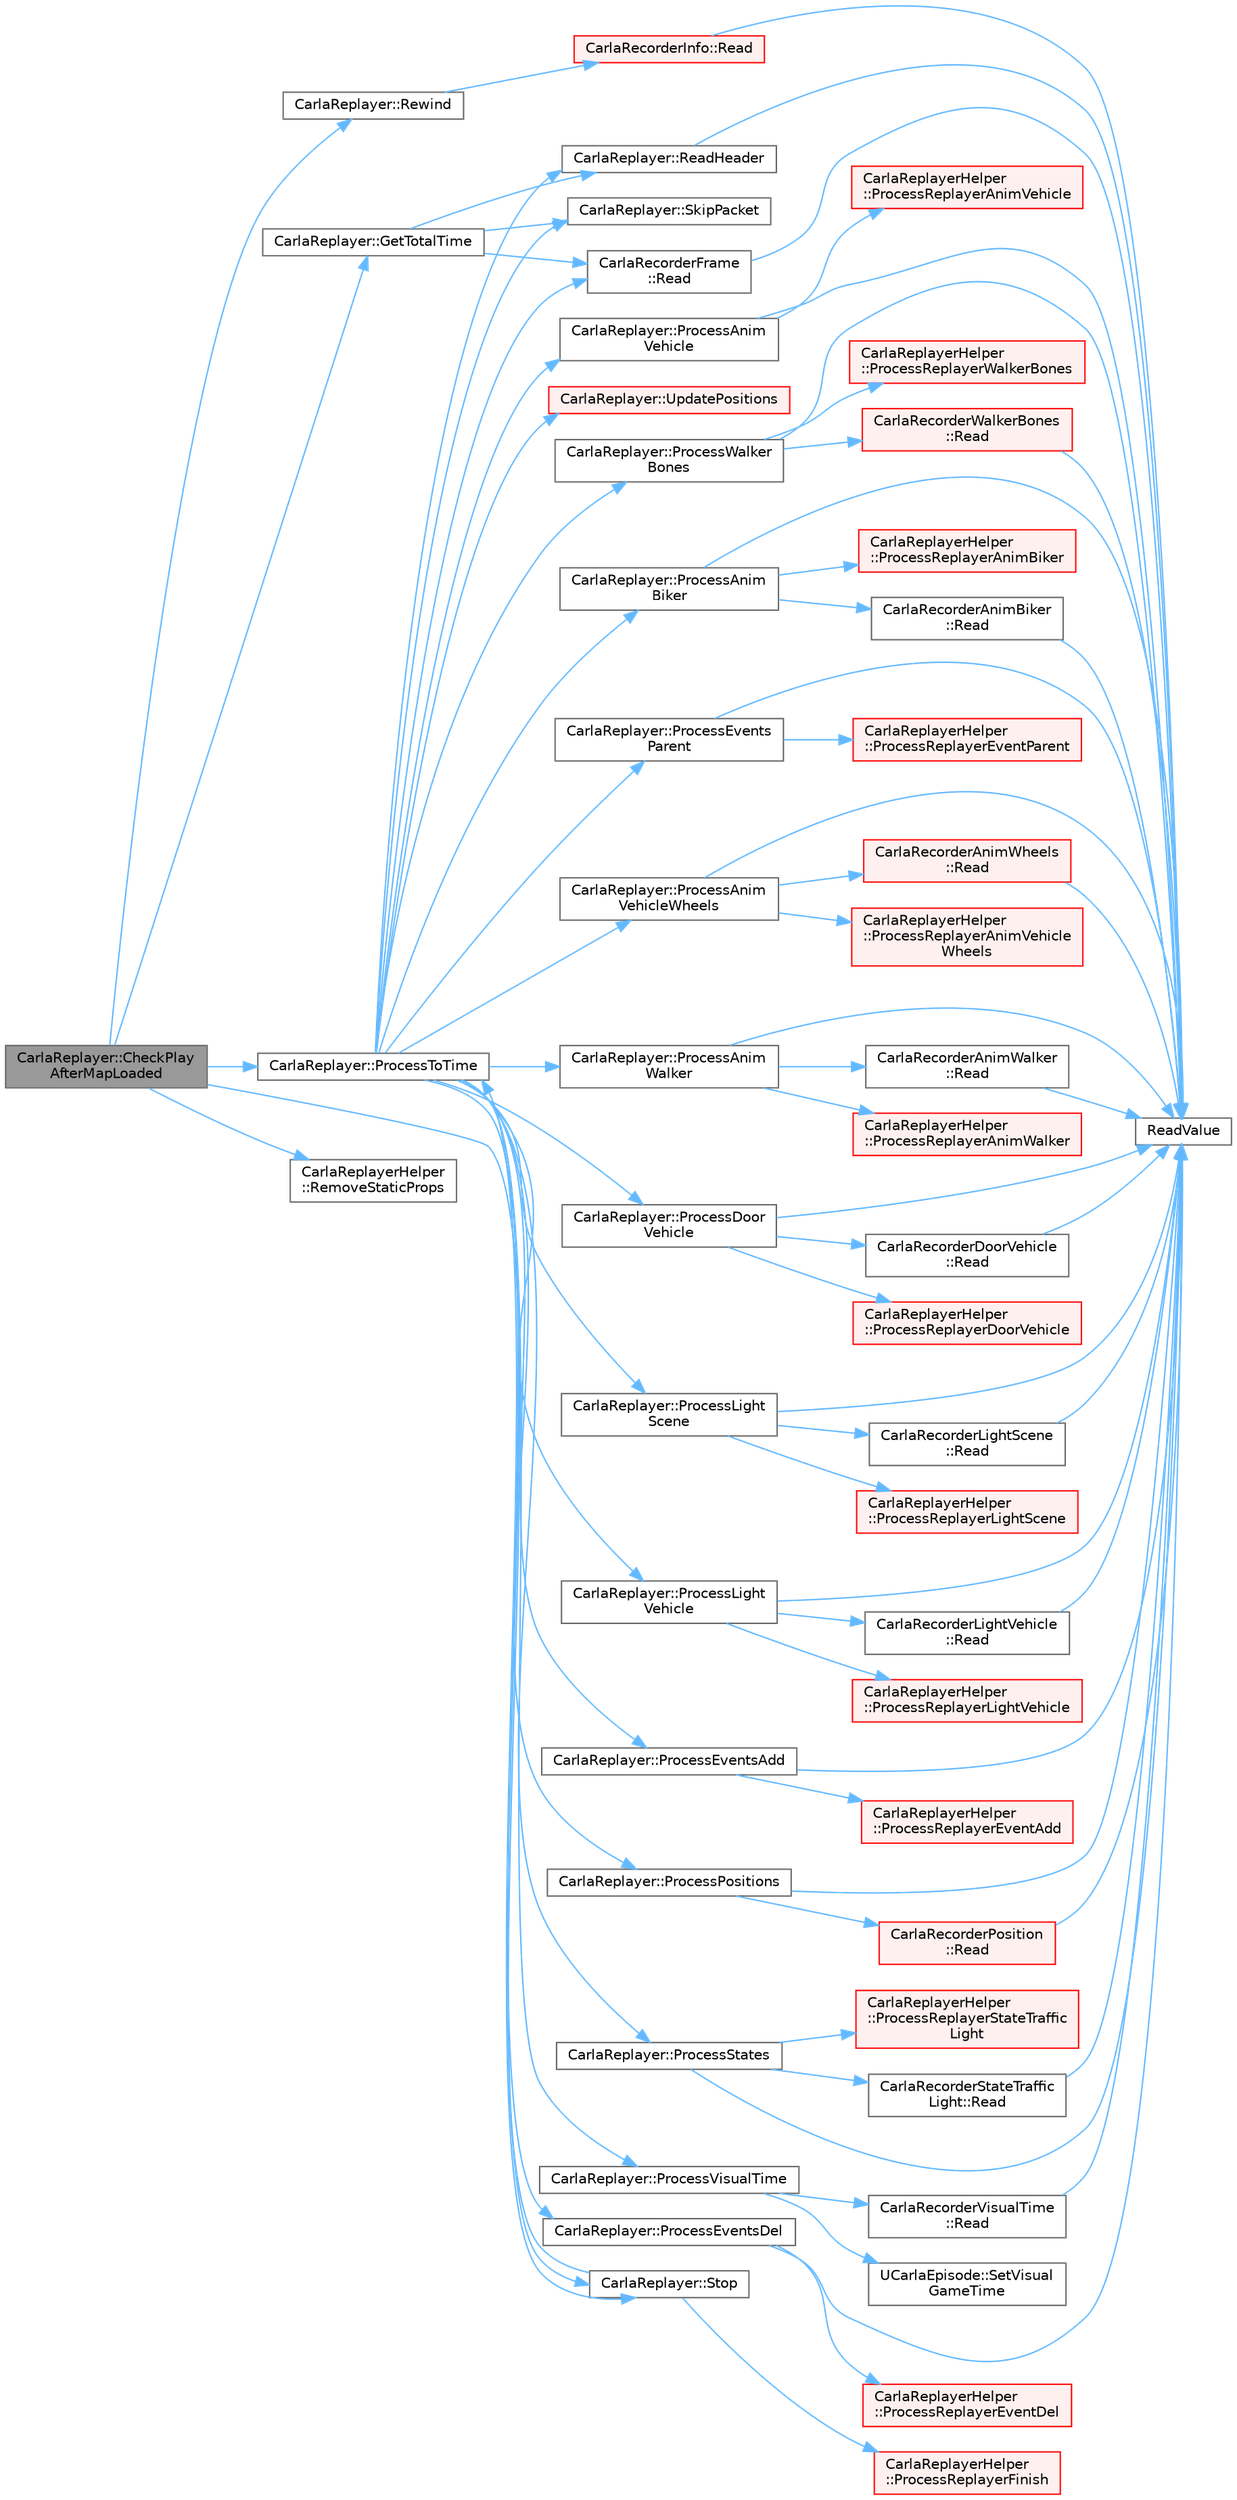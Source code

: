 digraph "CarlaReplayer::CheckPlayAfterMapLoaded"
{
 // INTERACTIVE_SVG=YES
 // LATEX_PDF_SIZE
  bgcolor="transparent";
  edge [fontname=Helvetica,fontsize=10,labelfontname=Helvetica,labelfontsize=10];
  node [fontname=Helvetica,fontsize=10,shape=box,height=0.2,width=0.4];
  rankdir="LR";
  Node1 [id="Node000001",label="CarlaReplayer::CheckPlay\lAfterMapLoaded",height=0.2,width=0.4,color="gray40", fillcolor="grey60", style="filled", fontcolor="black",tooltip=" "];
  Node1 -> Node2 [id="edge1_Node000001_Node000002",color="steelblue1",style="solid",tooltip=" "];
  Node2 [id="Node000002",label="CarlaReplayer::GetTotalTime",height=0.2,width=0.4,color="grey40", fillcolor="white", style="filled",URL="$dc/dc6/classCarlaReplayer.html#a324267de6b4818acf1d577d4e62f7a0e",tooltip=" "];
  Node2 -> Node3 [id="edge2_Node000002_Node000003",color="steelblue1",style="solid",tooltip=" "];
  Node3 [id="Node000003",label="CarlaRecorderFrame\l::Read",height=0.2,width=0.4,color="grey40", fillcolor="white", style="filled",URL="$d9/df8/structCarlaRecorderFrame.html#afd74875fdf10b396fc36c56ae1f89f0d",tooltip=" "];
  Node3 -> Node4 [id="edge3_Node000003_Node000004",color="steelblue1",style="solid",tooltip=" "];
  Node4 [id="Node000004",label="ReadValue",height=0.2,width=0.4,color="grey40", fillcolor="white", style="filled",URL="$d6/dd1/CarlaRecorderHelpers_8h.html#af7b2a7c287743d6b41ad64e8df3faa5f",tooltip=" "];
  Node2 -> Node5 [id="edge4_Node000002_Node000005",color="steelblue1",style="solid",tooltip=" "];
  Node5 [id="Node000005",label="CarlaReplayer::ReadHeader",height=0.2,width=0.4,color="grey40", fillcolor="white", style="filled",URL="$dc/dc6/classCarlaReplayer.html#a6aff6b42446e61dd5ea2efcd7fa93fb1",tooltip=" "];
  Node5 -> Node4 [id="edge5_Node000005_Node000004",color="steelblue1",style="solid",tooltip=" "];
  Node2 -> Node6 [id="edge6_Node000002_Node000006",color="steelblue1",style="solid",tooltip=" "];
  Node6 [id="Node000006",label="CarlaReplayer::SkipPacket",height=0.2,width=0.4,color="grey40", fillcolor="white", style="filled",URL="$dc/dc6/classCarlaReplayer.html#a02e158d388f249b418bf4935bfd831b4",tooltip=" "];
  Node1 -> Node7 [id="edge7_Node000001_Node000007",color="steelblue1",style="solid",tooltip=" "];
  Node7 [id="Node000007",label="CarlaReplayer::ProcessToTime",height=0.2,width=0.4,color="grey40", fillcolor="white", style="filled",URL="$dc/dc6/classCarlaReplayer.html#ae0a5643d88257bdceb9e12d5c33194cb",tooltip=" "];
  Node7 -> Node8 [id="edge8_Node000007_Node000008",color="steelblue1",style="solid",tooltip=" "];
  Node8 [id="Node000008",label="CarlaReplayer::ProcessAnim\lBiker",height=0.2,width=0.4,color="grey40", fillcolor="white", style="filled",URL="$dc/dc6/classCarlaReplayer.html#ab8f3012d1c7810dedfaaedacd0e1e601",tooltip=" "];
  Node8 -> Node9 [id="edge9_Node000008_Node000009",color="steelblue1",style="solid",tooltip=" "];
  Node9 [id="Node000009",label="CarlaReplayerHelper\l::ProcessReplayerAnimBiker",height=0.2,width=0.4,color="red", fillcolor="#FFF0F0", style="filled",URL="$d8/d27/classCarlaReplayerHelper.html#ad8e81827bbe00c12346a4ab20adf6900",tooltip=" "];
  Node8 -> Node14 [id="edge10_Node000008_Node000014",color="steelblue1",style="solid",tooltip=" "];
  Node14 [id="Node000014",label="CarlaRecorderAnimBiker\l::Read",height=0.2,width=0.4,color="grey40", fillcolor="white", style="filled",URL="$db/d9f/structCarlaRecorderAnimBiker.html#a53a0fca1da840cad5c7301943a0fc6b3",tooltip=" "];
  Node14 -> Node4 [id="edge11_Node000014_Node000004",color="steelblue1",style="solid",tooltip=" "];
  Node8 -> Node4 [id="edge12_Node000008_Node000004",color="steelblue1",style="solid",tooltip=" "];
  Node7 -> Node15 [id="edge13_Node000007_Node000015",color="steelblue1",style="solid",tooltip=" "];
  Node15 [id="Node000015",label="CarlaReplayer::ProcessAnim\lVehicle",height=0.2,width=0.4,color="grey40", fillcolor="white", style="filled",URL="$dc/dc6/classCarlaReplayer.html#a3e7f6d573e365e8286fff2d364508898",tooltip=" "];
  Node15 -> Node16 [id="edge14_Node000015_Node000016",color="steelblue1",style="solid",tooltip=" "];
  Node16 [id="Node000016",label="CarlaReplayerHelper\l::ProcessReplayerAnimVehicle",height=0.2,width=0.4,color="red", fillcolor="#FFF0F0", style="filled",URL="$d8/d27/classCarlaReplayerHelper.html#a9ca2608313382327528bcc20642b44e2",tooltip=" "];
  Node15 -> Node4 [id="edge15_Node000015_Node000004",color="steelblue1",style="solid",tooltip=" "];
  Node7 -> Node18 [id="edge16_Node000007_Node000018",color="steelblue1",style="solid",tooltip=" "];
  Node18 [id="Node000018",label="CarlaReplayer::ProcessAnim\lVehicleWheels",height=0.2,width=0.4,color="grey40", fillcolor="white", style="filled",URL="$dc/dc6/classCarlaReplayer.html#a36173bcde3a636cea162c3570c66b849",tooltip=" "];
  Node18 -> Node19 [id="edge17_Node000018_Node000019",color="steelblue1",style="solid",tooltip=" "];
  Node19 [id="Node000019",label="CarlaReplayerHelper\l::ProcessReplayerAnimVehicle\lWheels",height=0.2,width=0.4,color="red", fillcolor="#FFF0F0", style="filled",URL="$d8/d27/classCarlaReplayerHelper.html#a37a1a54d50ed4cbe1a5490d28f5bf7b7",tooltip=" "];
  Node18 -> Node21 [id="edge18_Node000018_Node000021",color="steelblue1",style="solid",tooltip=" "];
  Node21 [id="Node000021",label="CarlaRecorderAnimWheels\l::Read",height=0.2,width=0.4,color="red", fillcolor="#FFF0F0", style="filled",URL="$d0/de7/structCarlaRecorderAnimWheels.html#a7793613d2c258bbc41ba55a91224d7ec",tooltip=" "];
  Node21 -> Node4 [id="edge19_Node000021_Node000004",color="steelblue1",style="solid",tooltip=" "];
  Node18 -> Node4 [id="edge20_Node000018_Node000004",color="steelblue1",style="solid",tooltip=" "];
  Node7 -> Node23 [id="edge21_Node000007_Node000023",color="steelblue1",style="solid",tooltip=" "];
  Node23 [id="Node000023",label="CarlaReplayer::ProcessAnim\lWalker",height=0.2,width=0.4,color="grey40", fillcolor="white", style="filled",URL="$dc/dc6/classCarlaReplayer.html#aaea1d59cb968cbf79045a141601195d5",tooltip=" "];
  Node23 -> Node24 [id="edge22_Node000023_Node000024",color="steelblue1",style="solid",tooltip=" "];
  Node24 [id="Node000024",label="CarlaReplayerHelper\l::ProcessReplayerAnimWalker",height=0.2,width=0.4,color="red", fillcolor="#FFF0F0", style="filled",URL="$d8/d27/classCarlaReplayerHelper.html#a72d043cce18bb3b17ecbe787b7770b8d",tooltip=" "];
  Node23 -> Node27 [id="edge23_Node000023_Node000027",color="steelblue1",style="solid",tooltip=" "];
  Node27 [id="Node000027",label="CarlaRecorderAnimWalker\l::Read",height=0.2,width=0.4,color="grey40", fillcolor="white", style="filled",URL="$dc/dc8/structCarlaRecorderAnimWalker.html#ada7cbd06da99ac72a8c43ee523f74659",tooltip=" "];
  Node27 -> Node4 [id="edge24_Node000027_Node000004",color="steelblue1",style="solid",tooltip=" "];
  Node23 -> Node4 [id="edge25_Node000023_Node000004",color="steelblue1",style="solid",tooltip=" "];
  Node7 -> Node28 [id="edge26_Node000007_Node000028",color="steelblue1",style="solid",tooltip=" "];
  Node28 [id="Node000028",label="CarlaReplayer::ProcessDoor\lVehicle",height=0.2,width=0.4,color="grey40", fillcolor="white", style="filled",URL="$dc/dc6/classCarlaReplayer.html#a071af99588aa50267f1dffb275811397",tooltip=" "];
  Node28 -> Node29 [id="edge27_Node000028_Node000029",color="steelblue1",style="solid",tooltip=" "];
  Node29 [id="Node000029",label="CarlaReplayerHelper\l::ProcessReplayerDoorVehicle",height=0.2,width=0.4,color="red", fillcolor="#FFF0F0", style="filled",URL="$d8/d27/classCarlaReplayerHelper.html#a716a5cb1f1f6b65f5953407da4b9bb1a",tooltip=" "];
  Node28 -> Node30 [id="edge28_Node000028_Node000030",color="steelblue1",style="solid",tooltip=" "];
  Node30 [id="Node000030",label="CarlaRecorderDoorVehicle\l::Read",height=0.2,width=0.4,color="grey40", fillcolor="white", style="filled",URL="$dd/d8d/structCarlaRecorderDoorVehicle.html#aa9392010b8d18ea30dbfd97dd6359f64",tooltip=" "];
  Node30 -> Node4 [id="edge29_Node000030_Node000004",color="steelblue1",style="solid",tooltip=" "];
  Node28 -> Node4 [id="edge30_Node000028_Node000004",color="steelblue1",style="solid",tooltip=" "];
  Node7 -> Node31 [id="edge31_Node000007_Node000031",color="steelblue1",style="solid",tooltip=" "];
  Node31 [id="Node000031",label="CarlaReplayer::ProcessEventsAdd",height=0.2,width=0.4,color="grey40", fillcolor="white", style="filled",URL="$dc/dc6/classCarlaReplayer.html#a929a7a4c79086339485caba9f6562c8e",tooltip=" "];
  Node31 -> Node32 [id="edge32_Node000031_Node000032",color="steelblue1",style="solid",tooltip=" "];
  Node32 [id="Node000032",label="CarlaReplayerHelper\l::ProcessReplayerEventAdd",height=0.2,width=0.4,color="red", fillcolor="#FFF0F0", style="filled",URL="$d8/d27/classCarlaReplayerHelper.html#ad2578fb20f971e6e27bd1895d8884e6d",tooltip=" "];
  Node31 -> Node4 [id="edge33_Node000031_Node000004",color="steelblue1",style="solid",tooltip=" "];
  Node7 -> Node128 [id="edge34_Node000007_Node000128",color="steelblue1",style="solid",tooltip=" "];
  Node128 [id="Node000128",label="CarlaReplayer::ProcessEventsDel",height=0.2,width=0.4,color="grey40", fillcolor="white", style="filled",URL="$dc/dc6/classCarlaReplayer.html#a0281a0aff5b8977886de1709482309f9",tooltip=" "];
  Node128 -> Node129 [id="edge35_Node000128_Node000129",color="steelblue1",style="solid",tooltip=" "];
  Node129 [id="Node000129",label="CarlaReplayerHelper\l::ProcessReplayerEventDel",height=0.2,width=0.4,color="red", fillcolor="#FFF0F0", style="filled",URL="$d8/d27/classCarlaReplayerHelper.html#abcc9194d40ec6cbbc3224f704d3c57d0",tooltip=" "];
  Node128 -> Node4 [id="edge36_Node000128_Node000004",color="steelblue1",style="solid",tooltip=" "];
  Node7 -> Node131 [id="edge37_Node000007_Node000131",color="steelblue1",style="solid",tooltip=" "];
  Node131 [id="Node000131",label="CarlaReplayer::ProcessEvents\lParent",height=0.2,width=0.4,color="grey40", fillcolor="white", style="filled",URL="$dc/dc6/classCarlaReplayer.html#a5ed2b19174f18dd9bcd55c289f106719",tooltip=" "];
  Node131 -> Node132 [id="edge38_Node000131_Node000132",color="steelblue1",style="solid",tooltip=" "];
  Node132 [id="Node000132",label="CarlaReplayerHelper\l::ProcessReplayerEventParent",height=0.2,width=0.4,color="red", fillcolor="#FFF0F0", style="filled",URL="$d8/d27/classCarlaReplayerHelper.html#a900d23c789ab8d07489d1d817fa5edab",tooltip=" "];
  Node131 -> Node4 [id="edge39_Node000131_Node000004",color="steelblue1",style="solid",tooltip=" "];
  Node7 -> Node141 [id="edge40_Node000007_Node000141",color="steelblue1",style="solid",tooltip=" "];
  Node141 [id="Node000141",label="CarlaReplayer::ProcessLight\lScene",height=0.2,width=0.4,color="grey40", fillcolor="white", style="filled",URL="$dc/dc6/classCarlaReplayer.html#ac49243de822059c6b5560d438882a171",tooltip=" "];
  Node141 -> Node142 [id="edge41_Node000141_Node000142",color="steelblue1",style="solid",tooltip=" "];
  Node142 [id="Node000142",label="CarlaReplayerHelper\l::ProcessReplayerLightScene",height=0.2,width=0.4,color="red", fillcolor="#FFF0F0", style="filled",URL="$d8/d27/classCarlaReplayerHelper.html#a65d184d97fb0c630fc8b225606d680b3",tooltip=" "];
  Node141 -> Node144 [id="edge42_Node000141_Node000144",color="steelblue1",style="solid",tooltip=" "];
  Node144 [id="Node000144",label="CarlaRecorderLightScene\l::Read",height=0.2,width=0.4,color="grey40", fillcolor="white", style="filled",URL="$d0/db0/structCarlaRecorderLightScene.html#a72374de78e6f5eb1ad6046fdd036fbbb",tooltip=" "];
  Node144 -> Node4 [id="edge43_Node000144_Node000004",color="steelblue1",style="solid",tooltip=" "];
  Node141 -> Node4 [id="edge44_Node000141_Node000004",color="steelblue1",style="solid",tooltip=" "];
  Node7 -> Node145 [id="edge45_Node000007_Node000145",color="steelblue1",style="solid",tooltip=" "];
  Node145 [id="Node000145",label="CarlaReplayer::ProcessLight\lVehicle",height=0.2,width=0.4,color="grey40", fillcolor="white", style="filled",URL="$dc/dc6/classCarlaReplayer.html#a2c4b8d27ebb7bbb0b5e9582182868f71",tooltip=" "];
  Node145 -> Node146 [id="edge46_Node000145_Node000146",color="steelblue1",style="solid",tooltip=" "];
  Node146 [id="Node000146",label="CarlaReplayerHelper\l::ProcessReplayerLightVehicle",height=0.2,width=0.4,color="red", fillcolor="#FFF0F0", style="filled",URL="$d8/d27/classCarlaReplayerHelper.html#ac4f148a536aeeee779806e1a55882d9b",tooltip=" "];
  Node145 -> Node148 [id="edge47_Node000145_Node000148",color="steelblue1",style="solid",tooltip=" "];
  Node148 [id="Node000148",label="CarlaRecorderLightVehicle\l::Read",height=0.2,width=0.4,color="grey40", fillcolor="white", style="filled",URL="$d8/d3b/structCarlaRecorderLightVehicle.html#a996c803972043adbac25d4a54b2de1c6",tooltip=" "];
  Node148 -> Node4 [id="edge48_Node000148_Node000004",color="steelblue1",style="solid",tooltip=" "];
  Node145 -> Node4 [id="edge49_Node000145_Node000004",color="steelblue1",style="solid",tooltip=" "];
  Node7 -> Node149 [id="edge50_Node000007_Node000149",color="steelblue1",style="solid",tooltip=" "];
  Node149 [id="Node000149",label="CarlaReplayer::ProcessPositions",height=0.2,width=0.4,color="grey40", fillcolor="white", style="filled",URL="$dc/dc6/classCarlaReplayer.html#a5541e07e46c1aa34571834f7bcceb243",tooltip=" "];
  Node149 -> Node150 [id="edge51_Node000149_Node000150",color="steelblue1",style="solid",tooltip=" "];
  Node150 [id="Node000150",label="CarlaRecorderPosition\l::Read",height=0.2,width=0.4,color="red", fillcolor="#FFF0F0", style="filled",URL="$d3/d16/structCarlaRecorderPosition.html#a6c79bda342359f98692c9127e6153408",tooltip=" "];
  Node150 -> Node4 [id="edge52_Node000150_Node000004",color="steelblue1",style="solid",tooltip=" "];
  Node149 -> Node4 [id="edge53_Node000149_Node000004",color="steelblue1",style="solid",tooltip=" "];
  Node7 -> Node152 [id="edge54_Node000007_Node000152",color="steelblue1",style="solid",tooltip=" "];
  Node152 [id="Node000152",label="CarlaReplayer::ProcessStates",height=0.2,width=0.4,color="grey40", fillcolor="white", style="filled",URL="$dc/dc6/classCarlaReplayer.html#ab08c55b108e85bf05346d2154bc0d0f2",tooltip=" "];
  Node152 -> Node153 [id="edge55_Node000152_Node000153",color="steelblue1",style="solid",tooltip=" "];
  Node153 [id="Node000153",label="CarlaReplayerHelper\l::ProcessReplayerStateTraffic\lLight",height=0.2,width=0.4,color="red", fillcolor="#FFF0F0", style="filled",URL="$d8/d27/classCarlaReplayerHelper.html#a80ef95d31da7de45f4ecddede9f575d6",tooltip=" "];
  Node152 -> Node159 [id="edge56_Node000152_Node000159",color="steelblue1",style="solid",tooltip=" "];
  Node159 [id="Node000159",label="CarlaRecorderStateTraffic\lLight::Read",height=0.2,width=0.4,color="grey40", fillcolor="white", style="filled",URL="$d1/dc9/structCarlaRecorderStateTrafficLight.html#a7e9c98ee0b0c433eab79e33dd4ad8391",tooltip=" "];
  Node159 -> Node4 [id="edge57_Node000159_Node000004",color="steelblue1",style="solid",tooltip=" "];
  Node152 -> Node4 [id="edge58_Node000152_Node000004",color="steelblue1",style="solid",tooltip=" "];
  Node7 -> Node160 [id="edge59_Node000007_Node000160",color="steelblue1",style="solid",tooltip=" "];
  Node160 [id="Node000160",label="CarlaReplayer::ProcessVisualTime",height=0.2,width=0.4,color="grey40", fillcolor="white", style="filled",URL="$dc/dc6/classCarlaReplayer.html#a1fb8c12c1bfb107498e893b9ed61de29",tooltip=" "];
  Node160 -> Node161 [id="edge60_Node000160_Node000161",color="steelblue1",style="solid",tooltip=" "];
  Node161 [id="Node000161",label="CarlaRecorderVisualTime\l::Read",height=0.2,width=0.4,color="grey40", fillcolor="white", style="filled",URL="$d0/d56/structCarlaRecorderVisualTime.html#a23bbe58c25474f390ecd28f8fcbd151d",tooltip=" "];
  Node161 -> Node4 [id="edge61_Node000161_Node000004",color="steelblue1",style="solid",tooltip=" "];
  Node160 -> Node162 [id="edge62_Node000160_Node000162",color="steelblue1",style="solid",tooltip=" "];
  Node162 [id="Node000162",label="UCarlaEpisode::SetVisual\lGameTime",height=0.2,width=0.4,color="grey40", fillcolor="white", style="filled",URL="$dc/d84/classUCarlaEpisode.html#acb134b660abeb860ba1b7986e61c802a",tooltip=" "];
  Node7 -> Node163 [id="edge63_Node000007_Node000163",color="steelblue1",style="solid",tooltip=" "];
  Node163 [id="Node000163",label="CarlaReplayer::ProcessWalker\lBones",height=0.2,width=0.4,color="grey40", fillcolor="white", style="filled",URL="$dc/dc6/classCarlaReplayer.html#a48bd30916caba300077a56841523ac9c",tooltip=" "];
  Node163 -> Node164 [id="edge64_Node000163_Node000164",color="steelblue1",style="solid",tooltip=" "];
  Node164 [id="Node000164",label="CarlaReplayerHelper\l::ProcessReplayerWalkerBones",height=0.2,width=0.4,color="red", fillcolor="#FFF0F0", style="filled",URL="$d8/d27/classCarlaReplayerHelper.html#a141e2633c221a10eee58d0a41bc86aaf",tooltip=" "];
  Node163 -> Node167 [id="edge65_Node000163_Node000167",color="steelblue1",style="solid",tooltip=" "];
  Node167 [id="Node000167",label="CarlaRecorderWalkerBones\l::Read",height=0.2,width=0.4,color="red", fillcolor="#FFF0F0", style="filled",URL="$dd/dfc/structCarlaRecorderWalkerBones.html#a1bea3e3cd0a4e2c6fe76bcbbc1af77cb",tooltip=" "];
  Node167 -> Node4 [id="edge66_Node000167_Node000004",color="steelblue1",style="solid",tooltip=" "];
  Node163 -> Node4 [id="edge67_Node000163_Node000004",color="steelblue1",style="solid",tooltip=" "];
  Node7 -> Node3 [id="edge68_Node000007_Node000003",color="steelblue1",style="solid",tooltip=" "];
  Node7 -> Node5 [id="edge69_Node000007_Node000005",color="steelblue1",style="solid",tooltip=" "];
  Node7 -> Node6 [id="edge70_Node000007_Node000006",color="steelblue1",style="solid",tooltip=" "];
  Node7 -> Node169 [id="edge71_Node000007_Node000169",color="steelblue1",style="solid",tooltip=" "];
  Node169 [id="Node000169",label="CarlaReplayer::Stop",height=0.2,width=0.4,color="grey40", fillcolor="white", style="filled",URL="$dc/dc6/classCarlaReplayer.html#af627917f2c95135fb11b59af4f65dbf7",tooltip=" "];
  Node169 -> Node170 [id="edge72_Node000169_Node000170",color="steelblue1",style="solid",tooltip=" "];
  Node170 [id="Node000170",label="CarlaReplayerHelper\l::ProcessReplayerFinish",height=0.2,width=0.4,color="red", fillcolor="#FFF0F0", style="filled",URL="$d8/d27/classCarlaReplayerHelper.html#a1b52e6048a6474753a849642a55a4a6e",tooltip=" "];
  Node169 -> Node7 [id="edge73_Node000169_Node000007",color="steelblue1",style="solid",tooltip=" "];
  Node7 -> Node173 [id="edge74_Node000007_Node000173",color="steelblue1",style="solid",tooltip=" "];
  Node173 [id="Node000173",label="CarlaReplayer::UpdatePositions",height=0.2,width=0.4,color="red", fillcolor="#FFF0F0", style="filled",URL="$dc/dc6/classCarlaReplayer.html#a90bb49a890e2a2cd8b85152f17ca8fed",tooltip=" "];
  Node1 -> Node181 [id="edge75_Node000001_Node000181",color="steelblue1",style="solid",tooltip=" "];
  Node181 [id="Node000181",label="CarlaReplayerHelper\l::RemoveStaticProps",height=0.2,width=0.4,color="grey40", fillcolor="white", style="filled",URL="$d8/d27/classCarlaReplayerHelper.html#a4a7ad587fb26ad98c0ef52370dbcb818",tooltip=" "];
  Node1 -> Node182 [id="edge76_Node000001_Node000182",color="steelblue1",style="solid",tooltip=" "];
  Node182 [id="Node000182",label="CarlaReplayer::Rewind",height=0.2,width=0.4,color="grey40", fillcolor="white", style="filled",URL="$dc/dc6/classCarlaReplayer.html#a0db4e34019631504494ef277f9a54402",tooltip=" "];
  Node182 -> Node183 [id="edge77_Node000182_Node000183",color="steelblue1",style="solid",tooltip=" "];
  Node183 [id="Node000183",label="CarlaRecorderInfo::Read",height=0.2,width=0.4,color="red", fillcolor="#FFF0F0", style="filled",URL="$da/dab/structCarlaRecorderInfo.html#a920b33fd6e14cda4d08e0f68987fb80b",tooltip=" "];
  Node183 -> Node4 [id="edge78_Node000183_Node000004",color="steelblue1",style="solid",tooltip=" "];
  Node1 -> Node169 [id="edge79_Node000001_Node000169",color="steelblue1",style="solid",tooltip=" "];
}
